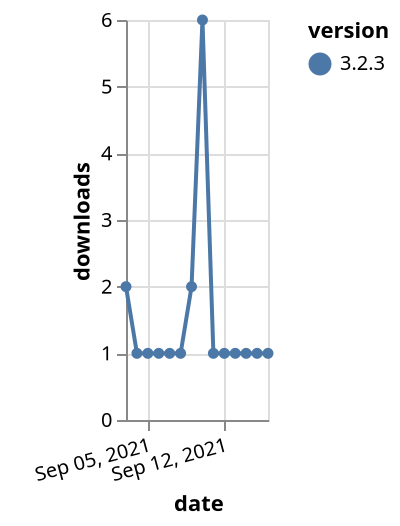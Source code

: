 {"$schema": "https://vega.github.io/schema/vega-lite/v5.json", "description": "A simple bar chart with embedded data.", "data": {"values": [{"date": "2021-09-03", "total": 540, "delta": 2, "version": "3.2.3"}, {"date": "2021-09-04", "total": 541, "delta": 1, "version": "3.2.3"}, {"date": "2021-09-05", "total": 542, "delta": 1, "version": "3.2.3"}, {"date": "2021-09-06", "total": 543, "delta": 1, "version": "3.2.3"}, {"date": "2021-09-07", "total": 544, "delta": 1, "version": "3.2.3"}, {"date": "2021-09-08", "total": 545, "delta": 1, "version": "3.2.3"}, {"date": "2021-09-09", "total": 547, "delta": 2, "version": "3.2.3"}, {"date": "2021-09-10", "total": 553, "delta": 6, "version": "3.2.3"}, {"date": "2021-09-11", "total": 554, "delta": 1, "version": "3.2.3"}, {"date": "2021-09-12", "total": 555, "delta": 1, "version": "3.2.3"}, {"date": "2021-09-13", "total": 556, "delta": 1, "version": "3.2.3"}, {"date": "2021-09-14", "total": 557, "delta": 1, "version": "3.2.3"}, {"date": "2021-09-15", "total": 558, "delta": 1, "version": "3.2.3"}, {"date": "2021-09-16", "total": 559, "delta": 1, "version": "3.2.3"}]}, "width": "container", "mark": {"type": "line", "point": {"filled": true}}, "encoding": {"x": {"field": "date", "type": "temporal", "timeUnit": "yearmonthdate", "title": "date", "axis": {"labelAngle": -15}}, "y": {"field": "delta", "type": "quantitative", "title": "downloads"}, "color": {"field": "version", "type": "nominal"}, "tooltip": {"field": "delta"}}}